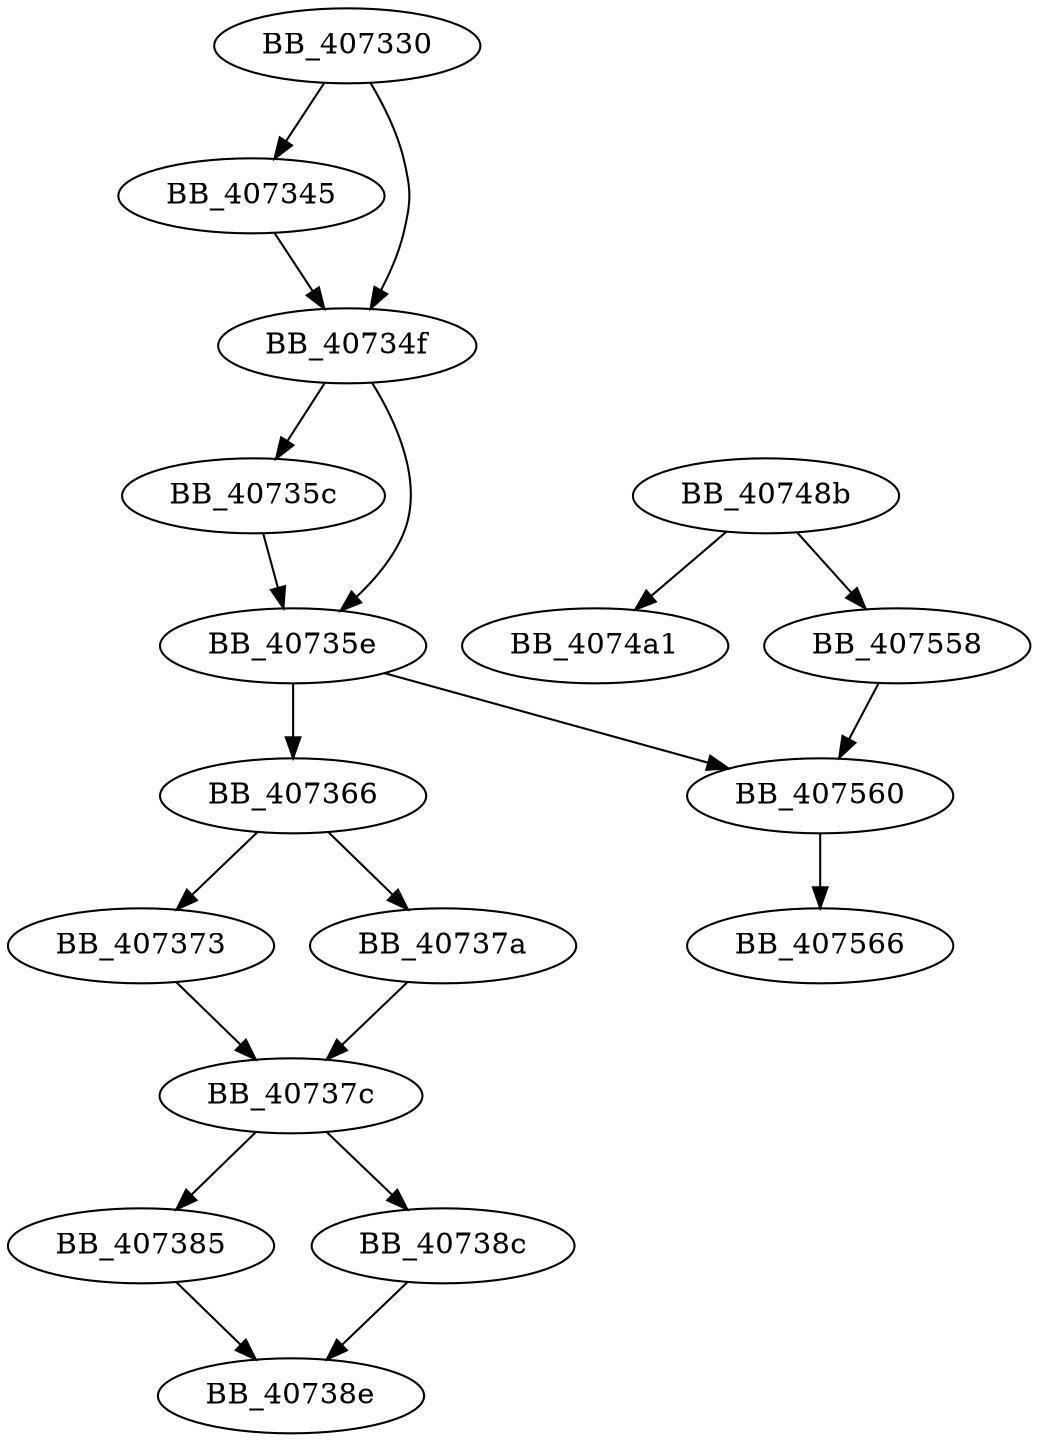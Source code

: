 DiGraph sub_407330{
BB_407330->BB_407345
BB_407330->BB_40734f
BB_407345->BB_40734f
BB_40734f->BB_40735c
BB_40734f->BB_40735e
BB_40735c->BB_40735e
BB_40735e->BB_407366
BB_40735e->BB_407560
BB_407366->BB_407373
BB_407366->BB_40737a
BB_407373->BB_40737c
BB_40737a->BB_40737c
BB_40737c->BB_407385
BB_40737c->BB_40738c
BB_407385->BB_40738e
BB_40738c->BB_40738e
BB_40748b->BB_4074a1
BB_40748b->BB_407558
BB_407558->BB_407560
BB_407560->BB_407566
}
